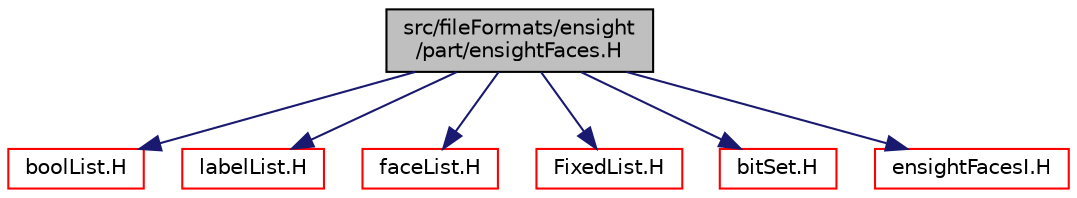 digraph "src/fileFormats/ensight/part/ensightFaces.H"
{
  bgcolor="transparent";
  edge [fontname="Helvetica",fontsize="10",labelfontname="Helvetica",labelfontsize="10"];
  node [fontname="Helvetica",fontsize="10",shape=record];
  Node1 [label="src/fileFormats/ensight\l/part/ensightFaces.H",height=0.2,width=0.4,color="black", fillcolor="grey75", style="filled" fontcolor="black"];
  Node1 -> Node2 [color="midnightblue",fontsize="10",style="solid",fontname="Helvetica"];
  Node2 [label="boolList.H",height=0.2,width=0.4,color="red",URL="$boolList_8H.html"];
  Node1 -> Node3 [color="midnightblue",fontsize="10",style="solid",fontname="Helvetica"];
  Node3 [label="labelList.H",height=0.2,width=0.4,color="red",URL="$labelList_8H.html"];
  Node1 -> Node4 [color="midnightblue",fontsize="10",style="solid",fontname="Helvetica"];
  Node4 [label="faceList.H",height=0.2,width=0.4,color="red",URL="$faceList_8H.html"];
  Node1 -> Node5 [color="midnightblue",fontsize="10",style="solid",fontname="Helvetica"];
  Node5 [label="FixedList.H",height=0.2,width=0.4,color="red",URL="$FixedList_8H.html"];
  Node1 -> Node6 [color="midnightblue",fontsize="10",style="solid",fontname="Helvetica"];
  Node6 [label="bitSet.H",height=0.2,width=0.4,color="red",URL="$bitSet_8H.html"];
  Node1 -> Node7 [color="midnightblue",fontsize="10",style="solid",fontname="Helvetica"];
  Node7 [label="ensightFacesI.H",height=0.2,width=0.4,color="red",URL="$ensightFacesI_8H.html"];
}
